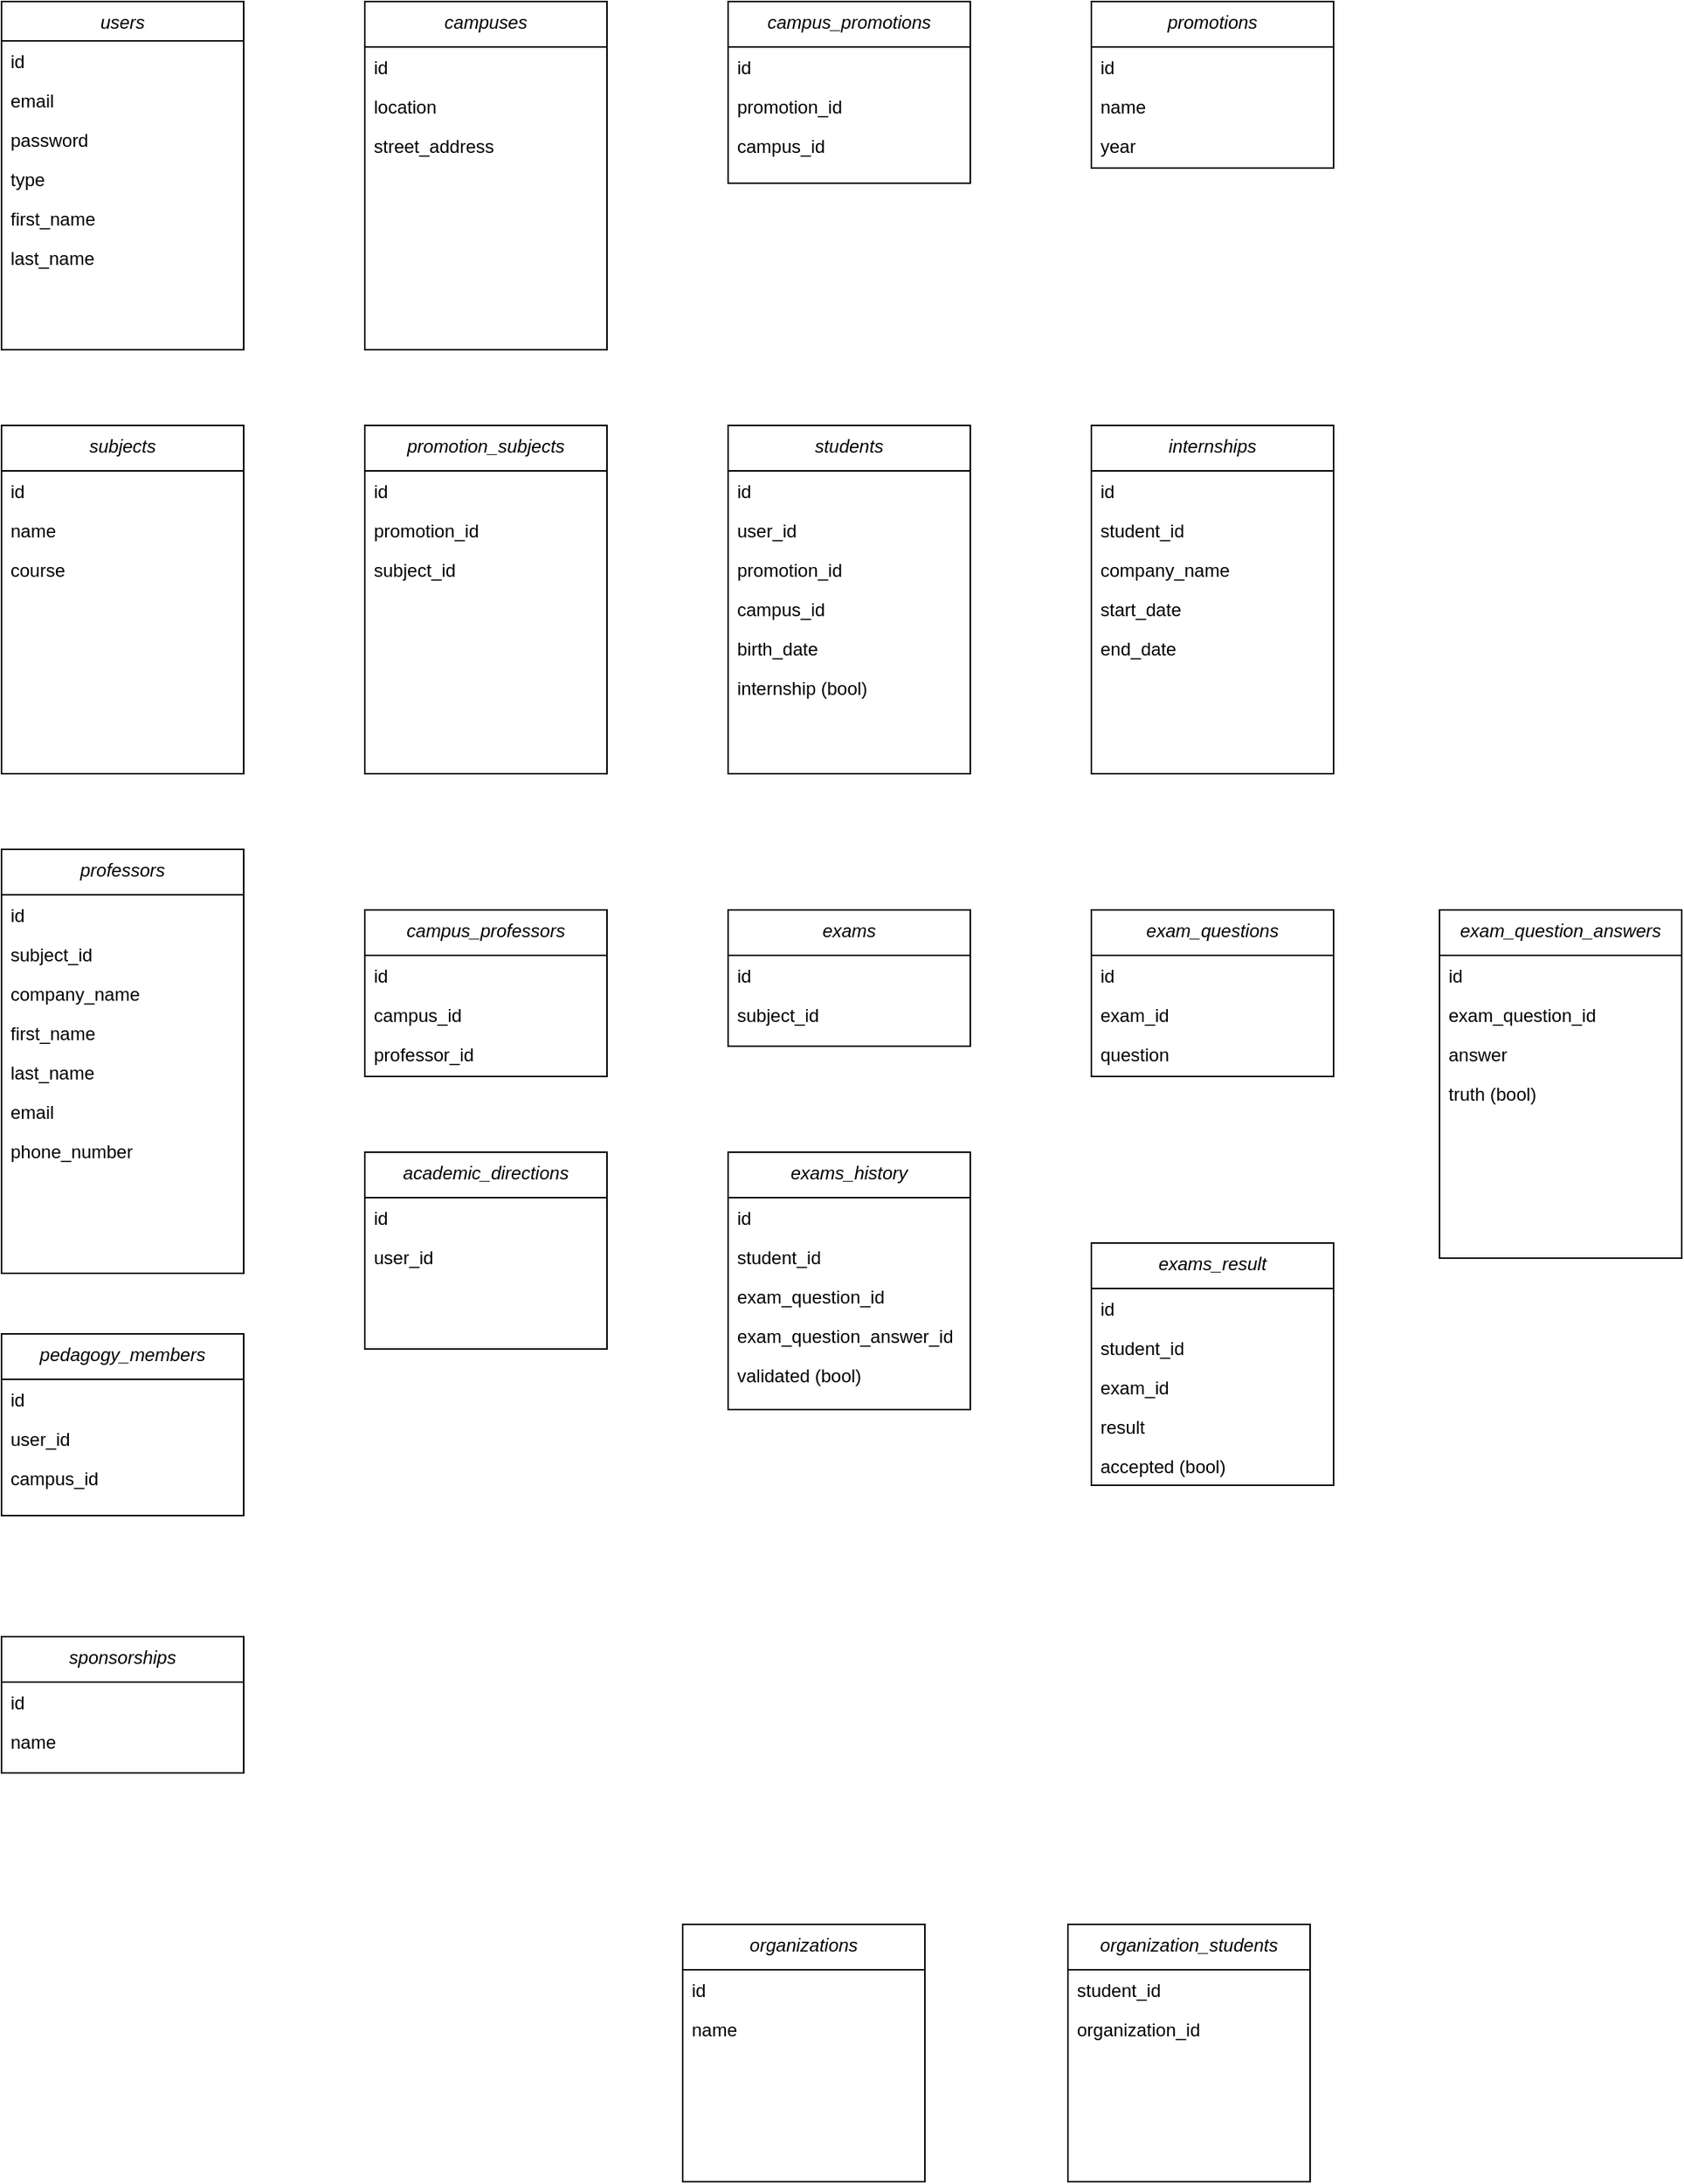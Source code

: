 <mxfile version="17.4.6" type="github" pages="2">
  <diagram id="C5RBs43oDa-KdzZeNtuy" name="Page-1">
    <mxGraphModel dx="1323" dy="1613" grid="1" gridSize="10" guides="1" tooltips="1" connect="1" arrows="1" fold="1" page="1" pageScale="1" pageWidth="1169" pageHeight="827" math="0" shadow="0">
      <root>
        <mxCell id="WIyWlLk6GJQsqaUBKTNV-0" />
        <mxCell id="WIyWlLk6GJQsqaUBKTNV-1" parent="WIyWlLk6GJQsqaUBKTNV-0" />
        <mxCell id="zkfFHV4jXpPFQw0GAbJ--0" value="users" style="swimlane;fontStyle=2;align=center;verticalAlign=top;childLayout=stackLayout;horizontal=1;startSize=26;horizontalStack=0;resizeParent=1;resizeLast=0;collapsible=1;marginBottom=0;rounded=0;shadow=0;strokeWidth=1;" parent="WIyWlLk6GJQsqaUBKTNV-1" vertex="1">
          <mxGeometry x="40" y="40" width="160" height="230" as="geometry">
            <mxRectangle x="230" y="140" width="160" height="26" as="alternateBounds" />
          </mxGeometry>
        </mxCell>
        <mxCell id="zkfFHV4jXpPFQw0GAbJ--1" value="id" style="text;align=left;verticalAlign=top;spacingLeft=4;spacingRight=4;overflow=hidden;rotatable=0;points=[[0,0.5],[1,0.5]];portConstraint=eastwest;" parent="zkfFHV4jXpPFQw0GAbJ--0" vertex="1">
          <mxGeometry y="26" width="160" height="26" as="geometry" />
        </mxCell>
        <mxCell id="zkfFHV4jXpPFQw0GAbJ--2" value="email" style="text;align=left;verticalAlign=top;spacingLeft=4;spacingRight=4;overflow=hidden;rotatable=0;points=[[0,0.5],[1,0.5]];portConstraint=eastwest;rounded=0;shadow=0;html=0;" parent="zkfFHV4jXpPFQw0GAbJ--0" vertex="1">
          <mxGeometry y="52" width="160" height="26" as="geometry" />
        </mxCell>
        <mxCell id="zkfFHV4jXpPFQw0GAbJ--3" value="password" style="text;align=left;verticalAlign=top;spacingLeft=4;spacingRight=4;overflow=hidden;rotatable=0;points=[[0,0.5],[1,0.5]];portConstraint=eastwest;rounded=0;shadow=0;html=0;" parent="zkfFHV4jXpPFQw0GAbJ--0" vertex="1">
          <mxGeometry y="78" width="160" height="26" as="geometry" />
        </mxCell>
        <mxCell id="9j5lnkVtBhc1mG8UUQBj-1" value="type" style="text;align=left;verticalAlign=top;spacingLeft=4;spacingRight=4;overflow=hidden;rotatable=0;points=[[0,0.5],[1,0.5]];portConstraint=eastwest;rounded=0;shadow=0;html=0;" parent="zkfFHV4jXpPFQw0GAbJ--0" vertex="1">
          <mxGeometry y="104" width="160" height="26" as="geometry" />
        </mxCell>
        <mxCell id="d_pxZmSbYmiZlJcLYNVo-0" value="first_name" style="text;align=left;verticalAlign=top;spacingLeft=4;spacingRight=4;overflow=hidden;rotatable=0;points=[[0,0.5],[1,0.5]];portConstraint=eastwest;rounded=0;shadow=0;html=0;" parent="zkfFHV4jXpPFQw0GAbJ--0" vertex="1">
          <mxGeometry y="130" width="160" height="26" as="geometry" />
        </mxCell>
        <mxCell id="d_pxZmSbYmiZlJcLYNVo-1" value="last_name" style="text;align=left;verticalAlign=top;spacingLeft=4;spacingRight=4;overflow=hidden;rotatable=0;points=[[0,0.5],[1,0.5]];portConstraint=eastwest;rounded=0;shadow=0;html=0;" parent="zkfFHV4jXpPFQw0GAbJ--0" vertex="1">
          <mxGeometry y="156" width="160" height="26" as="geometry" />
        </mxCell>
        <mxCell id="d_pxZmSbYmiZlJcLYNVo-2" value="students" style="swimlane;fontStyle=2;align=center;verticalAlign=top;childLayout=stackLayout;horizontal=1;startSize=30;horizontalStack=0;resizeParent=1;resizeLast=0;collapsible=1;marginBottom=0;rounded=0;shadow=0;strokeWidth=1;" parent="WIyWlLk6GJQsqaUBKTNV-1" vertex="1">
          <mxGeometry x="520" y="320" width="160" height="230" as="geometry">
            <mxRectangle x="230" y="140" width="160" height="26" as="alternateBounds" />
          </mxGeometry>
        </mxCell>
        <mxCell id="d_pxZmSbYmiZlJcLYNVo-3" value="id" style="text;align=left;verticalAlign=top;spacingLeft=4;spacingRight=4;overflow=hidden;rotatable=0;points=[[0,0.5],[1,0.5]];portConstraint=eastwest;" parent="d_pxZmSbYmiZlJcLYNVo-2" vertex="1">
          <mxGeometry y="30" width="160" height="26" as="geometry" />
        </mxCell>
        <mxCell id="d_pxZmSbYmiZlJcLYNVo-4" value="user_id" style="text;align=left;verticalAlign=top;spacingLeft=4;spacingRight=4;overflow=hidden;rotatable=0;points=[[0,0.5],[1,0.5]];portConstraint=eastwest;rounded=0;shadow=0;html=0;" parent="d_pxZmSbYmiZlJcLYNVo-2" vertex="1">
          <mxGeometry y="56" width="160" height="26" as="geometry" />
        </mxCell>
        <mxCell id="Yjv9T4VGJZLSrxwpgxTD-0" value="promotion_id" style="text;align=left;verticalAlign=top;spacingLeft=4;spacingRight=4;overflow=hidden;rotatable=0;points=[[0,0.5],[1,0.5]];portConstraint=eastwest;rounded=0;shadow=0;html=0;" parent="d_pxZmSbYmiZlJcLYNVo-2" vertex="1">
          <mxGeometry y="82" width="160" height="26" as="geometry" />
        </mxCell>
        <mxCell id="d_pxZmSbYmiZlJcLYNVo-39" value="campus_id" style="text;align=left;verticalAlign=top;spacingLeft=4;spacingRight=4;overflow=hidden;rotatable=0;points=[[0,0.5],[1,0.5]];portConstraint=eastwest;rounded=0;shadow=0;html=0;" parent="d_pxZmSbYmiZlJcLYNVo-2" vertex="1">
          <mxGeometry y="108" width="160" height="26" as="geometry" />
        </mxCell>
        <mxCell id="Yjv9T4VGJZLSrxwpgxTD-3" value="birth_date" style="text;align=left;verticalAlign=top;spacingLeft=4;spacingRight=4;overflow=hidden;rotatable=0;points=[[0,0.5],[1,0.5]];portConstraint=eastwest;rounded=0;shadow=0;html=0;" parent="d_pxZmSbYmiZlJcLYNVo-2" vertex="1">
          <mxGeometry y="134" width="160" height="26" as="geometry" />
        </mxCell>
        <mxCell id="Yjv9T4VGJZLSrxwpgxTD-2" value="internship (bool)" style="text;align=left;verticalAlign=top;spacingLeft=4;spacingRight=4;overflow=hidden;rotatable=0;points=[[0,0.5],[1,0.5]];portConstraint=eastwest;rounded=0;shadow=0;html=0;" parent="d_pxZmSbYmiZlJcLYNVo-2" vertex="1">
          <mxGeometry y="160" width="160" height="26" as="geometry" />
        </mxCell>
        <mxCell id="d_pxZmSbYmiZlJcLYNVo-9" value="promotions" style="swimlane;fontStyle=2;align=center;verticalAlign=top;childLayout=stackLayout;horizontal=1;startSize=30;horizontalStack=0;resizeParent=1;resizeLast=0;collapsible=1;marginBottom=0;rounded=0;shadow=0;strokeWidth=1;" parent="WIyWlLk6GJQsqaUBKTNV-1" vertex="1">
          <mxGeometry x="760" y="40" width="160" height="110" as="geometry">
            <mxRectangle x="230" y="140" width="160" height="26" as="alternateBounds" />
          </mxGeometry>
        </mxCell>
        <mxCell id="d_pxZmSbYmiZlJcLYNVo-10" value="id" style="text;align=left;verticalAlign=top;spacingLeft=4;spacingRight=4;overflow=hidden;rotatable=0;points=[[0,0.5],[1,0.5]];portConstraint=eastwest;" parent="d_pxZmSbYmiZlJcLYNVo-9" vertex="1">
          <mxGeometry y="30" width="160" height="26" as="geometry" />
        </mxCell>
        <mxCell id="d_pxZmSbYmiZlJcLYNVo-11" value="name" style="text;align=left;verticalAlign=top;spacingLeft=4;spacingRight=4;overflow=hidden;rotatable=0;points=[[0,0.5],[1,0.5]];portConstraint=eastwest;rounded=0;shadow=0;html=0;" parent="d_pxZmSbYmiZlJcLYNVo-9" vertex="1">
          <mxGeometry y="56" width="160" height="26" as="geometry" />
        </mxCell>
        <mxCell id="d_pxZmSbYmiZlJcLYNVo-21" value="year" style="text;align=left;verticalAlign=top;spacingLeft=4;spacingRight=4;overflow=hidden;rotatable=0;points=[[0,0.5],[1,0.5]];portConstraint=eastwest;rounded=0;shadow=0;html=0;" parent="d_pxZmSbYmiZlJcLYNVo-9" vertex="1">
          <mxGeometry y="82" width="160" height="26" as="geometry" />
        </mxCell>
        <mxCell id="d_pxZmSbYmiZlJcLYNVo-17" value="subjects" style="swimlane;fontStyle=2;align=center;verticalAlign=top;childLayout=stackLayout;horizontal=1;startSize=30;horizontalStack=0;resizeParent=1;resizeLast=0;collapsible=1;marginBottom=0;rounded=0;shadow=0;strokeWidth=1;" parent="WIyWlLk6GJQsqaUBKTNV-1" vertex="1">
          <mxGeometry x="40" y="320" width="160" height="230" as="geometry">
            <mxRectangle x="230" y="140" width="160" height="26" as="alternateBounds" />
          </mxGeometry>
        </mxCell>
        <mxCell id="d_pxZmSbYmiZlJcLYNVo-18" value="id" style="text;align=left;verticalAlign=top;spacingLeft=4;spacingRight=4;overflow=hidden;rotatable=0;points=[[0,0.5],[1,0.5]];portConstraint=eastwest;" parent="d_pxZmSbYmiZlJcLYNVo-17" vertex="1">
          <mxGeometry y="30" width="160" height="26" as="geometry" />
        </mxCell>
        <mxCell id="d_pxZmSbYmiZlJcLYNVo-19" value="name" style="text;align=left;verticalAlign=top;spacingLeft=4;spacingRight=4;overflow=hidden;rotatable=0;points=[[0,0.5],[1,0.5]];portConstraint=eastwest;rounded=0;shadow=0;html=0;" parent="d_pxZmSbYmiZlJcLYNVo-17" vertex="1">
          <mxGeometry y="56" width="160" height="26" as="geometry" />
        </mxCell>
        <mxCell id="d_pxZmSbYmiZlJcLYNVo-20" value="course" style="text;align=left;verticalAlign=top;spacingLeft=4;spacingRight=4;overflow=hidden;rotatable=0;points=[[0,0.5],[1,0.5]];portConstraint=eastwest;rounded=0;shadow=0;html=0;" parent="d_pxZmSbYmiZlJcLYNVo-17" vertex="1">
          <mxGeometry y="82" width="160" height="26" as="geometry" />
        </mxCell>
        <mxCell id="d_pxZmSbYmiZlJcLYNVo-27" value="professors" style="swimlane;fontStyle=2;align=center;verticalAlign=top;childLayout=stackLayout;horizontal=1;startSize=30;horizontalStack=0;resizeParent=1;resizeLast=0;collapsible=1;marginBottom=0;rounded=0;shadow=0;strokeWidth=1;" parent="WIyWlLk6GJQsqaUBKTNV-1" vertex="1">
          <mxGeometry x="40" y="600" width="160" height="280" as="geometry">
            <mxRectangle x="230" y="140" width="160" height="26" as="alternateBounds" />
          </mxGeometry>
        </mxCell>
        <mxCell id="d_pxZmSbYmiZlJcLYNVo-28" value="id" style="text;align=left;verticalAlign=top;spacingLeft=4;spacingRight=4;overflow=hidden;rotatable=0;points=[[0,0.5],[1,0.5]];portConstraint=eastwest;" parent="d_pxZmSbYmiZlJcLYNVo-27" vertex="1">
          <mxGeometry y="30" width="160" height="26" as="geometry" />
        </mxCell>
        <mxCell id="MFkUsftcv2jKEqyUpX69-6" value="subject_id" style="text;align=left;verticalAlign=top;spacingLeft=4;spacingRight=4;overflow=hidden;rotatable=0;points=[[0,0.5],[1,0.5]];portConstraint=eastwest;" parent="d_pxZmSbYmiZlJcLYNVo-27" vertex="1">
          <mxGeometry y="56" width="160" height="26" as="geometry" />
        </mxCell>
        <mxCell id="MFkUsftcv2jKEqyUpX69-11" value="company_name" style="text;align=left;verticalAlign=top;spacingLeft=4;spacingRight=4;overflow=hidden;rotatable=0;points=[[0,0.5],[1,0.5]];portConstraint=eastwest;" parent="d_pxZmSbYmiZlJcLYNVo-27" vertex="1">
          <mxGeometry y="82" width="160" height="26" as="geometry" />
        </mxCell>
        <mxCell id="MFkUsftcv2jKEqyUpX69-13" value="first_name" style="text;align=left;verticalAlign=top;spacingLeft=4;spacingRight=4;overflow=hidden;rotatable=0;points=[[0,0.5],[1,0.5]];portConstraint=eastwest;" parent="d_pxZmSbYmiZlJcLYNVo-27" vertex="1">
          <mxGeometry y="108" width="160" height="26" as="geometry" />
        </mxCell>
        <mxCell id="MFkUsftcv2jKEqyUpX69-12" value="last_name" style="text;align=left;verticalAlign=top;spacingLeft=4;spacingRight=4;overflow=hidden;rotatable=0;points=[[0,0.5],[1,0.5]];portConstraint=eastwest;" parent="d_pxZmSbYmiZlJcLYNVo-27" vertex="1">
          <mxGeometry y="134" width="160" height="26" as="geometry" />
        </mxCell>
        <mxCell id="MFkUsftcv2jKEqyUpX69-14" value="email" style="text;align=left;verticalAlign=top;spacingLeft=4;spacingRight=4;overflow=hidden;rotatable=0;points=[[0,0.5],[1,0.5]];portConstraint=eastwest;" parent="d_pxZmSbYmiZlJcLYNVo-27" vertex="1">
          <mxGeometry y="160" width="160" height="26" as="geometry" />
        </mxCell>
        <mxCell id="MFkUsftcv2jKEqyUpX69-15" value="phone_number" style="text;align=left;verticalAlign=top;spacingLeft=4;spacingRight=4;overflow=hidden;rotatable=0;points=[[0,0.5],[1,0.5]];portConstraint=eastwest;" parent="d_pxZmSbYmiZlJcLYNVo-27" vertex="1">
          <mxGeometry y="186" width="160" height="26" as="geometry" />
        </mxCell>
        <mxCell id="d_pxZmSbYmiZlJcLYNVo-44" value="exams" style="swimlane;fontStyle=2;align=center;verticalAlign=top;childLayout=stackLayout;horizontal=1;startSize=30;horizontalStack=0;resizeParent=1;resizeLast=0;collapsible=1;marginBottom=0;rounded=0;shadow=0;strokeWidth=1;" parent="WIyWlLk6GJQsqaUBKTNV-1" vertex="1">
          <mxGeometry x="520" y="640" width="160" height="90" as="geometry">
            <mxRectangle x="230" y="140" width="160" height="26" as="alternateBounds" />
          </mxGeometry>
        </mxCell>
        <mxCell id="d_pxZmSbYmiZlJcLYNVo-45" value="id" style="text;align=left;verticalAlign=top;spacingLeft=4;spacingRight=4;overflow=hidden;rotatable=0;points=[[0,0.5],[1,0.5]];portConstraint=eastwest;" parent="d_pxZmSbYmiZlJcLYNVo-44" vertex="1">
          <mxGeometry y="30" width="160" height="26" as="geometry" />
        </mxCell>
        <mxCell id="d_pxZmSbYmiZlJcLYNVo-46" value="subject_id" style="text;align=left;verticalAlign=top;spacingLeft=4;spacingRight=4;overflow=hidden;rotatable=0;points=[[0,0.5],[1,0.5]];portConstraint=eastwest;" parent="d_pxZmSbYmiZlJcLYNVo-44" vertex="1">
          <mxGeometry y="56" width="160" height="26" as="geometry" />
        </mxCell>
        <mxCell id="d_pxZmSbYmiZlJcLYNVo-47" value="exam_questions" style="swimlane;fontStyle=2;align=center;verticalAlign=top;childLayout=stackLayout;horizontal=1;startSize=30;horizontalStack=0;resizeParent=1;resizeLast=0;collapsible=1;marginBottom=0;rounded=0;shadow=0;strokeWidth=1;" parent="WIyWlLk6GJQsqaUBKTNV-1" vertex="1">
          <mxGeometry x="760" y="640" width="160" height="110" as="geometry">
            <mxRectangle x="230" y="140" width="160" height="26" as="alternateBounds" />
          </mxGeometry>
        </mxCell>
        <mxCell id="d_pxZmSbYmiZlJcLYNVo-48" value="id" style="text;align=left;verticalAlign=top;spacingLeft=4;spacingRight=4;overflow=hidden;rotatable=0;points=[[0,0.5],[1,0.5]];portConstraint=eastwest;" parent="d_pxZmSbYmiZlJcLYNVo-47" vertex="1">
          <mxGeometry y="30" width="160" height="26" as="geometry" />
        </mxCell>
        <mxCell id="c4diMmUc5R8ohy2AMp1e-5" value="exam_id" style="text;align=left;verticalAlign=top;spacingLeft=4;spacingRight=4;overflow=hidden;rotatable=0;points=[[0,0.5],[1,0.5]];portConstraint=eastwest;" parent="d_pxZmSbYmiZlJcLYNVo-47" vertex="1">
          <mxGeometry y="56" width="160" height="26" as="geometry" />
        </mxCell>
        <mxCell id="d_pxZmSbYmiZlJcLYNVo-49" value="question" style="text;align=left;verticalAlign=top;spacingLeft=4;spacingRight=4;overflow=hidden;rotatable=0;points=[[0,0.5],[1,0.5]];portConstraint=eastwest;" parent="d_pxZmSbYmiZlJcLYNVo-47" vertex="1">
          <mxGeometry y="82" width="160" height="26" as="geometry" />
        </mxCell>
        <mxCell id="d_pxZmSbYmiZlJcLYNVo-52" value="exam_question_answers" style="swimlane;fontStyle=2;align=center;verticalAlign=top;childLayout=stackLayout;horizontal=1;startSize=30;horizontalStack=0;resizeParent=1;resizeLast=0;collapsible=1;marginBottom=0;rounded=0;shadow=0;strokeWidth=1;" parent="WIyWlLk6GJQsqaUBKTNV-1" vertex="1">
          <mxGeometry x="990" y="640" width="160" height="230" as="geometry">
            <mxRectangle x="230" y="140" width="160" height="26" as="alternateBounds" />
          </mxGeometry>
        </mxCell>
        <mxCell id="d_pxZmSbYmiZlJcLYNVo-53" value="id" style="text;align=left;verticalAlign=top;spacingLeft=4;spacingRight=4;overflow=hidden;rotatable=0;points=[[0,0.5],[1,0.5]];portConstraint=eastwest;" parent="d_pxZmSbYmiZlJcLYNVo-52" vertex="1">
          <mxGeometry y="30" width="160" height="26" as="geometry" />
        </mxCell>
        <mxCell id="d_pxZmSbYmiZlJcLYNVo-54" value="exam_question_id" style="text;align=left;verticalAlign=top;spacingLeft=4;spacingRight=4;overflow=hidden;rotatable=0;points=[[0,0.5],[1,0.5]];portConstraint=eastwest;" parent="d_pxZmSbYmiZlJcLYNVo-52" vertex="1">
          <mxGeometry y="56" width="160" height="26" as="geometry" />
        </mxCell>
        <mxCell id="d_pxZmSbYmiZlJcLYNVo-55" value="answer" style="text;align=left;verticalAlign=top;spacingLeft=4;spacingRight=4;overflow=hidden;rotatable=0;points=[[0,0.5],[1,0.5]];portConstraint=eastwest;" parent="d_pxZmSbYmiZlJcLYNVo-52" vertex="1">
          <mxGeometry y="82" width="160" height="26" as="geometry" />
        </mxCell>
        <mxCell id="d_pxZmSbYmiZlJcLYNVo-57" value="truth (bool)" style="text;align=left;verticalAlign=top;spacingLeft=4;spacingRight=4;overflow=hidden;rotatable=0;points=[[0,0.5],[1,0.5]];portConstraint=eastwest;" parent="d_pxZmSbYmiZlJcLYNVo-52" vertex="1">
          <mxGeometry y="108" width="160" height="26" as="geometry" />
        </mxCell>
        <mxCell id="c4diMmUc5R8ohy2AMp1e-0" value="exams_history" style="swimlane;fontStyle=2;align=center;verticalAlign=top;childLayout=stackLayout;horizontal=1;startSize=30;horizontalStack=0;resizeParent=1;resizeLast=0;collapsible=1;marginBottom=0;rounded=0;shadow=0;strokeWidth=1;" parent="WIyWlLk6GJQsqaUBKTNV-1" vertex="1">
          <mxGeometry x="520" y="800" width="160" height="170" as="geometry">
            <mxRectangle x="230" y="140" width="160" height="26" as="alternateBounds" />
          </mxGeometry>
        </mxCell>
        <mxCell id="c4diMmUc5R8ohy2AMp1e-1" value="id" style="text;align=left;verticalAlign=top;spacingLeft=4;spacingRight=4;overflow=hidden;rotatable=0;points=[[0,0.5],[1,0.5]];portConstraint=eastwest;" parent="c4diMmUc5R8ohy2AMp1e-0" vertex="1">
          <mxGeometry y="30" width="160" height="26" as="geometry" />
        </mxCell>
        <mxCell id="c4diMmUc5R8ohy2AMp1e-2" value="student_id" style="text;align=left;verticalAlign=top;spacingLeft=4;spacingRight=4;overflow=hidden;rotatable=0;points=[[0,0.5],[1,0.5]];portConstraint=eastwest;" parent="c4diMmUc5R8ohy2AMp1e-0" vertex="1">
          <mxGeometry y="56" width="160" height="26" as="geometry" />
        </mxCell>
        <mxCell id="c4diMmUc5R8ohy2AMp1e-3" value="exam_question_id" style="text;align=left;verticalAlign=top;spacingLeft=4;spacingRight=4;overflow=hidden;rotatable=0;points=[[0,0.5],[1,0.5]];portConstraint=eastwest;" parent="c4diMmUc5R8ohy2AMp1e-0" vertex="1">
          <mxGeometry y="82" width="160" height="26" as="geometry" />
        </mxCell>
        <mxCell id="c4diMmUc5R8ohy2AMp1e-4" value="exam_question_answer_id" style="text;align=left;verticalAlign=top;spacingLeft=4;spacingRight=4;overflow=hidden;rotatable=0;points=[[0,0.5],[1,0.5]];portConstraint=eastwest;" parent="c4diMmUc5R8ohy2AMp1e-0" vertex="1">
          <mxGeometry y="108" width="160" height="26" as="geometry" />
        </mxCell>
        <mxCell id="c4diMmUc5R8ohy2AMp1e-6" value="validated (bool)" style="text;align=left;verticalAlign=top;spacingLeft=4;spacingRight=4;overflow=hidden;rotatable=0;points=[[0,0.5],[1,0.5]];portConstraint=eastwest;" parent="c4diMmUc5R8ohy2AMp1e-0" vertex="1">
          <mxGeometry y="134" width="160" height="26" as="geometry" />
        </mxCell>
        <mxCell id="c4diMmUc5R8ohy2AMp1e-7" value="exams_result" style="swimlane;fontStyle=2;align=center;verticalAlign=top;childLayout=stackLayout;horizontal=1;startSize=30;horizontalStack=0;resizeParent=1;resizeLast=0;collapsible=1;marginBottom=0;rounded=0;shadow=0;strokeWidth=1;" parent="WIyWlLk6GJQsqaUBKTNV-1" vertex="1">
          <mxGeometry x="760" y="860" width="160" height="160" as="geometry">
            <mxRectangle x="230" y="140" width="160" height="26" as="alternateBounds" />
          </mxGeometry>
        </mxCell>
        <mxCell id="c4diMmUc5R8ohy2AMp1e-8" value="id" style="text;align=left;verticalAlign=top;spacingLeft=4;spacingRight=4;overflow=hidden;rotatable=0;points=[[0,0.5],[1,0.5]];portConstraint=eastwest;" parent="c4diMmUc5R8ohy2AMp1e-7" vertex="1">
          <mxGeometry y="30" width="160" height="26" as="geometry" />
        </mxCell>
        <mxCell id="c4diMmUc5R8ohy2AMp1e-9" value="student_id" style="text;align=left;verticalAlign=top;spacingLeft=4;spacingRight=4;overflow=hidden;rotatable=0;points=[[0,0.5],[1,0.5]];portConstraint=eastwest;" parent="c4diMmUc5R8ohy2AMp1e-7" vertex="1">
          <mxGeometry y="56" width="160" height="26" as="geometry" />
        </mxCell>
        <mxCell id="c4diMmUc5R8ohy2AMp1e-10" value="exam_id" style="text;align=left;verticalAlign=top;spacingLeft=4;spacingRight=4;overflow=hidden;rotatable=0;points=[[0,0.5],[1,0.5]];portConstraint=eastwest;" parent="c4diMmUc5R8ohy2AMp1e-7" vertex="1">
          <mxGeometry y="82" width="160" height="26" as="geometry" />
        </mxCell>
        <mxCell id="c4diMmUc5R8ohy2AMp1e-12" value="result" style="text;align=left;verticalAlign=top;spacingLeft=4;spacingRight=4;overflow=hidden;rotatable=0;points=[[0,0.5],[1,0.5]];portConstraint=eastwest;" parent="c4diMmUc5R8ohy2AMp1e-7" vertex="1">
          <mxGeometry y="108" width="160" height="26" as="geometry" />
        </mxCell>
        <mxCell id="c4diMmUc5R8ohy2AMp1e-14" value="accepted (bool)" style="text;align=left;verticalAlign=top;spacingLeft=4;spacingRight=4;overflow=hidden;rotatable=0;points=[[0,0.5],[1,0.5]];portConstraint=eastwest;" parent="c4diMmUc5R8ohy2AMp1e-7" vertex="1">
          <mxGeometry y="134" width="160" height="26" as="geometry" />
        </mxCell>
        <mxCell id="c4diMmUc5R8ohy2AMp1e-15" value="pedagogy_members" style="swimlane;fontStyle=2;align=center;verticalAlign=top;childLayout=stackLayout;horizontal=1;startSize=30;horizontalStack=0;resizeParent=1;resizeLast=0;collapsible=1;marginBottom=0;rounded=0;shadow=0;strokeWidth=1;" parent="WIyWlLk6GJQsqaUBKTNV-1" vertex="1">
          <mxGeometry x="40" y="920" width="160" height="120" as="geometry">
            <mxRectangle x="230" y="140" width="160" height="26" as="alternateBounds" />
          </mxGeometry>
        </mxCell>
        <mxCell id="c4diMmUc5R8ohy2AMp1e-16" value="id" style="text;align=left;verticalAlign=top;spacingLeft=4;spacingRight=4;overflow=hidden;rotatable=0;points=[[0,0.5],[1,0.5]];portConstraint=eastwest;" parent="c4diMmUc5R8ohy2AMp1e-15" vertex="1">
          <mxGeometry y="30" width="160" height="26" as="geometry" />
        </mxCell>
        <mxCell id="c4diMmUc5R8ohy2AMp1e-20" value="user_id" style="text;align=left;verticalAlign=top;spacingLeft=4;spacingRight=4;overflow=hidden;rotatable=0;points=[[0,0.5],[1,0.5]];portConstraint=eastwest;" parent="c4diMmUc5R8ohy2AMp1e-15" vertex="1">
          <mxGeometry y="56" width="160" height="26" as="geometry" />
        </mxCell>
        <mxCell id="c4diMmUc5R8ohy2AMp1e-42" value="campus_id" style="text;align=left;verticalAlign=top;spacingLeft=4;spacingRight=4;overflow=hidden;rotatable=0;points=[[0,0.5],[1,0.5]];portConstraint=eastwest;" parent="c4diMmUc5R8ohy2AMp1e-15" vertex="1">
          <mxGeometry y="82" width="160" height="26" as="geometry" />
        </mxCell>
        <mxCell id="c4diMmUc5R8ohy2AMp1e-21" value="campuses" style="swimlane;fontStyle=2;align=center;verticalAlign=top;childLayout=stackLayout;horizontal=1;startSize=30;horizontalStack=0;resizeParent=1;resizeLast=0;collapsible=1;marginBottom=0;rounded=0;shadow=0;strokeWidth=1;" parent="WIyWlLk6GJQsqaUBKTNV-1" vertex="1">
          <mxGeometry x="280" y="40" width="160" height="230" as="geometry">
            <mxRectangle x="230" y="140" width="160" height="26" as="alternateBounds" />
          </mxGeometry>
        </mxCell>
        <mxCell id="c4diMmUc5R8ohy2AMp1e-22" value="id" style="text;align=left;verticalAlign=top;spacingLeft=4;spacingRight=4;overflow=hidden;rotatable=0;points=[[0,0.5],[1,0.5]];portConstraint=eastwest;" parent="c4diMmUc5R8ohy2AMp1e-21" vertex="1">
          <mxGeometry y="30" width="160" height="26" as="geometry" />
        </mxCell>
        <mxCell id="c4diMmUc5R8ohy2AMp1e-23" value="location" style="text;align=left;verticalAlign=top;spacingLeft=4;spacingRight=4;overflow=hidden;rotatable=0;points=[[0,0.5],[1,0.5]];portConstraint=eastwest;rounded=0;shadow=0;html=0;" parent="c4diMmUc5R8ohy2AMp1e-21" vertex="1">
          <mxGeometry y="56" width="160" height="26" as="geometry" />
        </mxCell>
        <mxCell id="c4diMmUc5R8ohy2AMp1e-24" value="street_address" style="text;align=left;verticalAlign=top;spacingLeft=4;spacingRight=4;overflow=hidden;rotatable=0;points=[[0,0.5],[1,0.5]];portConstraint=eastwest;rounded=0;shadow=0;html=0;" parent="c4diMmUc5R8ohy2AMp1e-21" vertex="1">
          <mxGeometry y="82" width="160" height="26" as="geometry" />
        </mxCell>
        <mxCell id="c4diMmUc5R8ohy2AMp1e-38" value="campus_promotions" style="swimlane;fontStyle=2;align=center;verticalAlign=top;childLayout=stackLayout;horizontal=1;startSize=30;horizontalStack=0;resizeParent=1;resizeLast=0;collapsible=1;marginBottom=0;rounded=0;shadow=0;strokeWidth=1;" parent="WIyWlLk6GJQsqaUBKTNV-1" vertex="1">
          <mxGeometry x="520" y="40" width="160" height="120" as="geometry">
            <mxRectangle x="230" y="140" width="160" height="26" as="alternateBounds" />
          </mxGeometry>
        </mxCell>
        <mxCell id="c4diMmUc5R8ohy2AMp1e-39" value="id" style="text;align=left;verticalAlign=top;spacingLeft=4;spacingRight=4;overflow=hidden;rotatable=0;points=[[0,0.5],[1,0.5]];portConstraint=eastwest;" parent="c4diMmUc5R8ohy2AMp1e-38" vertex="1">
          <mxGeometry y="30" width="160" height="26" as="geometry" />
        </mxCell>
        <mxCell id="c4diMmUc5R8ohy2AMp1e-40" value="promotion_id" style="text;align=left;verticalAlign=top;spacingLeft=4;spacingRight=4;overflow=hidden;rotatable=0;points=[[0,0.5],[1,0.5]];portConstraint=eastwest;rounded=0;shadow=0;html=0;" parent="c4diMmUc5R8ohy2AMp1e-38" vertex="1">
          <mxGeometry y="56" width="160" height="26" as="geometry" />
        </mxCell>
        <mxCell id="MFkUsftcv2jKEqyUpX69-16" value="campus_id" style="text;align=left;verticalAlign=top;spacingLeft=4;spacingRight=4;overflow=hidden;rotatable=0;points=[[0,0.5],[1,0.5]];portConstraint=eastwest;" parent="c4diMmUc5R8ohy2AMp1e-38" vertex="1">
          <mxGeometry y="82" width="160" height="26" as="geometry" />
        </mxCell>
        <mxCell id="c4diMmUc5R8ohy2AMp1e-43" value="academic_directions" style="swimlane;fontStyle=2;align=center;verticalAlign=top;childLayout=stackLayout;horizontal=1;startSize=30;horizontalStack=0;resizeParent=1;resizeLast=0;collapsible=1;marginBottom=0;rounded=0;shadow=0;strokeWidth=1;" parent="WIyWlLk6GJQsqaUBKTNV-1" vertex="1">
          <mxGeometry x="280" y="800" width="160" height="130" as="geometry">
            <mxRectangle x="230" y="140" width="160" height="26" as="alternateBounds" />
          </mxGeometry>
        </mxCell>
        <mxCell id="c4diMmUc5R8ohy2AMp1e-44" value="id" style="text;align=left;verticalAlign=top;spacingLeft=4;spacingRight=4;overflow=hidden;rotatable=0;points=[[0,0.5],[1,0.5]];portConstraint=eastwest;" parent="c4diMmUc5R8ohy2AMp1e-43" vertex="1">
          <mxGeometry y="30" width="160" height="26" as="geometry" />
        </mxCell>
        <mxCell id="c4diMmUc5R8ohy2AMp1e-45" value="user_id" style="text;align=left;verticalAlign=top;spacingLeft=4;spacingRight=4;overflow=hidden;rotatable=0;points=[[0,0.5],[1,0.5]];portConstraint=eastwest;" parent="c4diMmUc5R8ohy2AMp1e-43" vertex="1">
          <mxGeometry y="56" width="160" height="26" as="geometry" />
        </mxCell>
        <mxCell id="FvtII2jc2q3VHc7e7oUy-0" value="organizations" style="swimlane;fontStyle=2;align=center;verticalAlign=top;childLayout=stackLayout;horizontal=1;startSize=30;horizontalStack=0;resizeParent=1;resizeLast=0;collapsible=1;marginBottom=0;rounded=0;shadow=0;strokeWidth=1;" parent="WIyWlLk6GJQsqaUBKTNV-1" vertex="1">
          <mxGeometry x="490" y="1310" width="160" height="170" as="geometry">
            <mxRectangle x="230" y="140" width="160" height="26" as="alternateBounds" />
          </mxGeometry>
        </mxCell>
        <mxCell id="FvtII2jc2q3VHc7e7oUy-1" value="id" style="text;align=left;verticalAlign=top;spacingLeft=4;spacingRight=4;overflow=hidden;rotatable=0;points=[[0,0.5],[1,0.5]];portConstraint=eastwest;" parent="FvtII2jc2q3VHc7e7oUy-0" vertex="1">
          <mxGeometry y="30" width="160" height="26" as="geometry" />
        </mxCell>
        <mxCell id="FvtII2jc2q3VHc7e7oUy-2" value="name" style="text;align=left;verticalAlign=top;spacingLeft=4;spacingRight=4;overflow=hidden;rotatable=0;points=[[0,0.5],[1,0.5]];portConstraint=eastwest;" parent="FvtII2jc2q3VHc7e7oUy-0" vertex="1">
          <mxGeometry y="56" width="160" height="26" as="geometry" />
        </mxCell>
        <mxCell id="FvtII2jc2q3VHc7e7oUy-6" value="organization_students" style="swimlane;fontStyle=2;align=center;verticalAlign=top;childLayout=stackLayout;horizontal=1;startSize=30;horizontalStack=0;resizeParent=1;resizeLast=0;collapsible=1;marginBottom=0;rounded=0;shadow=0;strokeWidth=1;" parent="WIyWlLk6GJQsqaUBKTNV-1" vertex="1">
          <mxGeometry x="744.5" y="1310" width="160" height="170" as="geometry">
            <mxRectangle x="230" y="140" width="160" height="26" as="alternateBounds" />
          </mxGeometry>
        </mxCell>
        <mxCell id="FvtII2jc2q3VHc7e7oUy-7" value="student_id" style="text;align=left;verticalAlign=top;spacingLeft=4;spacingRight=4;overflow=hidden;rotatable=0;points=[[0,0.5],[1,0.5]];portConstraint=eastwest;" parent="FvtII2jc2q3VHc7e7oUy-6" vertex="1">
          <mxGeometry y="30" width="160" height="26" as="geometry" />
        </mxCell>
        <mxCell id="FvtII2jc2q3VHc7e7oUy-8" value="organization_id" style="text;align=left;verticalAlign=top;spacingLeft=4;spacingRight=4;overflow=hidden;rotatable=0;points=[[0,0.5],[1,0.5]];portConstraint=eastwest;" parent="FvtII2jc2q3VHc7e7oUy-6" vertex="1">
          <mxGeometry y="56" width="160" height="26" as="geometry" />
        </mxCell>
        <mxCell id="MFkUsftcv2jKEqyUpX69-0" value="promotion_subjects" style="swimlane;fontStyle=2;align=center;verticalAlign=top;childLayout=stackLayout;horizontal=1;startSize=30;horizontalStack=0;resizeParent=1;resizeLast=0;collapsible=1;marginBottom=0;rounded=0;shadow=0;strokeWidth=1;" parent="WIyWlLk6GJQsqaUBKTNV-1" vertex="1">
          <mxGeometry x="280" y="320" width="160" height="230" as="geometry">
            <mxRectangle x="230" y="140" width="160" height="26" as="alternateBounds" />
          </mxGeometry>
        </mxCell>
        <mxCell id="MFkUsftcv2jKEqyUpX69-1" value="id" style="text;align=left;verticalAlign=top;spacingLeft=4;spacingRight=4;overflow=hidden;rotatable=0;points=[[0,0.5],[1,0.5]];portConstraint=eastwest;" parent="MFkUsftcv2jKEqyUpX69-0" vertex="1">
          <mxGeometry y="30" width="160" height="26" as="geometry" />
        </mxCell>
        <mxCell id="MFkUsftcv2jKEqyUpX69-2" value="promotion_id" style="text;align=left;verticalAlign=top;spacingLeft=4;spacingRight=4;overflow=hidden;rotatable=0;points=[[0,0.5],[1,0.5]];portConstraint=eastwest;rounded=0;shadow=0;html=0;" parent="MFkUsftcv2jKEqyUpX69-0" vertex="1">
          <mxGeometry y="56" width="160" height="26" as="geometry" />
        </mxCell>
        <mxCell id="MFkUsftcv2jKEqyUpX69-3" value="subject_id" style="text;align=left;verticalAlign=top;spacingLeft=4;spacingRight=4;overflow=hidden;rotatable=0;points=[[0,0.5],[1,0.5]];portConstraint=eastwest;rounded=0;shadow=0;html=0;" parent="MFkUsftcv2jKEqyUpX69-0" vertex="1">
          <mxGeometry y="82" width="160" height="26" as="geometry" />
        </mxCell>
        <mxCell id="MFkUsftcv2jKEqyUpX69-7" value="campus_professors" style="swimlane;fontStyle=2;align=center;verticalAlign=top;childLayout=stackLayout;horizontal=1;startSize=30;horizontalStack=0;resizeParent=1;resizeLast=0;collapsible=1;marginBottom=0;rounded=0;shadow=0;strokeWidth=1;" parent="WIyWlLk6GJQsqaUBKTNV-1" vertex="1">
          <mxGeometry x="280" y="640" width="160" height="110" as="geometry">
            <mxRectangle x="230" y="140" width="160" height="26" as="alternateBounds" />
          </mxGeometry>
        </mxCell>
        <mxCell id="MFkUsftcv2jKEqyUpX69-8" value="id" style="text;align=left;verticalAlign=top;spacingLeft=4;spacingRight=4;overflow=hidden;rotatable=0;points=[[0,0.5],[1,0.5]];portConstraint=eastwest;" parent="MFkUsftcv2jKEqyUpX69-7" vertex="1">
          <mxGeometry y="30" width="160" height="26" as="geometry" />
        </mxCell>
        <mxCell id="MFkUsftcv2jKEqyUpX69-9" value="campus_id" style="text;align=left;verticalAlign=top;spacingLeft=4;spacingRight=4;overflow=hidden;rotatable=0;points=[[0,0.5],[1,0.5]];portConstraint=eastwest;" parent="MFkUsftcv2jKEqyUpX69-7" vertex="1">
          <mxGeometry y="56" width="160" height="26" as="geometry" />
        </mxCell>
        <mxCell id="MFkUsftcv2jKEqyUpX69-10" value="professor_id" style="text;align=left;verticalAlign=top;spacingLeft=4;spacingRight=4;overflow=hidden;rotatable=0;points=[[0,0.5],[1,0.5]];portConstraint=eastwest;" parent="MFkUsftcv2jKEqyUpX69-7" vertex="1">
          <mxGeometry y="82" width="160" height="26" as="geometry" />
        </mxCell>
        <mxCell id="Yjv9T4VGJZLSrxwpgxTD-4" value="internships" style="swimlane;fontStyle=2;align=center;verticalAlign=top;childLayout=stackLayout;horizontal=1;startSize=30;horizontalStack=0;resizeParent=1;resizeLast=0;collapsible=1;marginBottom=0;rounded=0;shadow=0;strokeWidth=1;" parent="WIyWlLk6GJQsqaUBKTNV-1" vertex="1">
          <mxGeometry x="760" y="320" width="160" height="230" as="geometry">
            <mxRectangle x="230" y="140" width="160" height="26" as="alternateBounds" />
          </mxGeometry>
        </mxCell>
        <mxCell id="Yjv9T4VGJZLSrxwpgxTD-5" value="id" style="text;align=left;verticalAlign=top;spacingLeft=4;spacingRight=4;overflow=hidden;rotatable=0;points=[[0,0.5],[1,0.5]];portConstraint=eastwest;" parent="Yjv9T4VGJZLSrxwpgxTD-4" vertex="1">
          <mxGeometry y="30" width="160" height="26" as="geometry" />
        </mxCell>
        <mxCell id="Yjv9T4VGJZLSrxwpgxTD-6" value="student_id" style="text;align=left;verticalAlign=top;spacingLeft=4;spacingRight=4;overflow=hidden;rotatable=0;points=[[0,0.5],[1,0.5]];portConstraint=eastwest;rounded=0;shadow=0;html=0;" parent="Yjv9T4VGJZLSrxwpgxTD-4" vertex="1">
          <mxGeometry y="56" width="160" height="26" as="geometry" />
        </mxCell>
        <mxCell id="Yjv9T4VGJZLSrxwpgxTD-7" value="company_name" style="text;align=left;verticalAlign=top;spacingLeft=4;spacingRight=4;overflow=hidden;rotatable=0;points=[[0,0.5],[1,0.5]];portConstraint=eastwest;rounded=0;shadow=0;html=0;" parent="Yjv9T4VGJZLSrxwpgxTD-4" vertex="1">
          <mxGeometry y="82" width="160" height="26" as="geometry" />
        </mxCell>
        <mxCell id="Yjv9T4VGJZLSrxwpgxTD-8" value="start_date" style="text;align=left;verticalAlign=top;spacingLeft=4;spacingRight=4;overflow=hidden;rotatable=0;points=[[0,0.5],[1,0.5]];portConstraint=eastwest;rounded=0;shadow=0;html=0;" parent="Yjv9T4VGJZLSrxwpgxTD-4" vertex="1">
          <mxGeometry y="108" width="160" height="26" as="geometry" />
        </mxCell>
        <mxCell id="Yjv9T4VGJZLSrxwpgxTD-9" value="end_date" style="text;align=left;verticalAlign=top;spacingLeft=4;spacingRight=4;overflow=hidden;rotatable=0;points=[[0,0.5],[1,0.5]];portConstraint=eastwest;rounded=0;shadow=0;html=0;" parent="Yjv9T4VGJZLSrxwpgxTD-4" vertex="1">
          <mxGeometry y="134" width="160" height="26" as="geometry" />
        </mxCell>
        <mxCell id="1RTB9072Ki5H_HT4bKhW-1" value="sponsorships" style="swimlane;fontStyle=2;align=center;verticalAlign=top;childLayout=stackLayout;horizontal=1;startSize=30;horizontalStack=0;resizeParent=1;resizeLast=0;collapsible=1;marginBottom=0;rounded=0;shadow=0;strokeWidth=1;" vertex="1" parent="WIyWlLk6GJQsqaUBKTNV-1">
          <mxGeometry x="40" y="1120" width="160" height="90" as="geometry">
            <mxRectangle x="230" y="140" width="160" height="26" as="alternateBounds" />
          </mxGeometry>
        </mxCell>
        <mxCell id="1RTB9072Ki5H_HT4bKhW-2" value="id" style="text;align=left;verticalAlign=top;spacingLeft=4;spacingRight=4;overflow=hidden;rotatable=0;points=[[0,0.5],[1,0.5]];portConstraint=eastwest;" vertex="1" parent="1RTB9072Ki5H_HT4bKhW-1">
          <mxGeometry y="30" width="160" height="26" as="geometry" />
        </mxCell>
        <mxCell id="1RTB9072Ki5H_HT4bKhW-3" value="name" style="text;align=left;verticalAlign=top;spacingLeft=4;spacingRight=4;overflow=hidden;rotatable=0;points=[[0,0.5],[1,0.5]];portConstraint=eastwest;" vertex="1" parent="1RTB9072Ki5H_HT4bKhW-1">
          <mxGeometry y="56" width="160" height="26" as="geometry" />
        </mxCell>
      </root>
    </mxGraphModel>
  </diagram>
  <diagram id="cumI_QWk_N3yQcnLsZil" name="Page-2">
    <mxGraphModel dx="2703" dy="1683" grid="1" gridSize="10" guides="1" tooltips="1" connect="1" arrows="1" fold="1" page="1" pageScale="1" pageWidth="827" pageHeight="1169" math="0" shadow="0">
      <root>
        <mxCell id="0" />
        <mxCell id="1" parent="0" />
      </root>
    </mxGraphModel>
  </diagram>
</mxfile>
